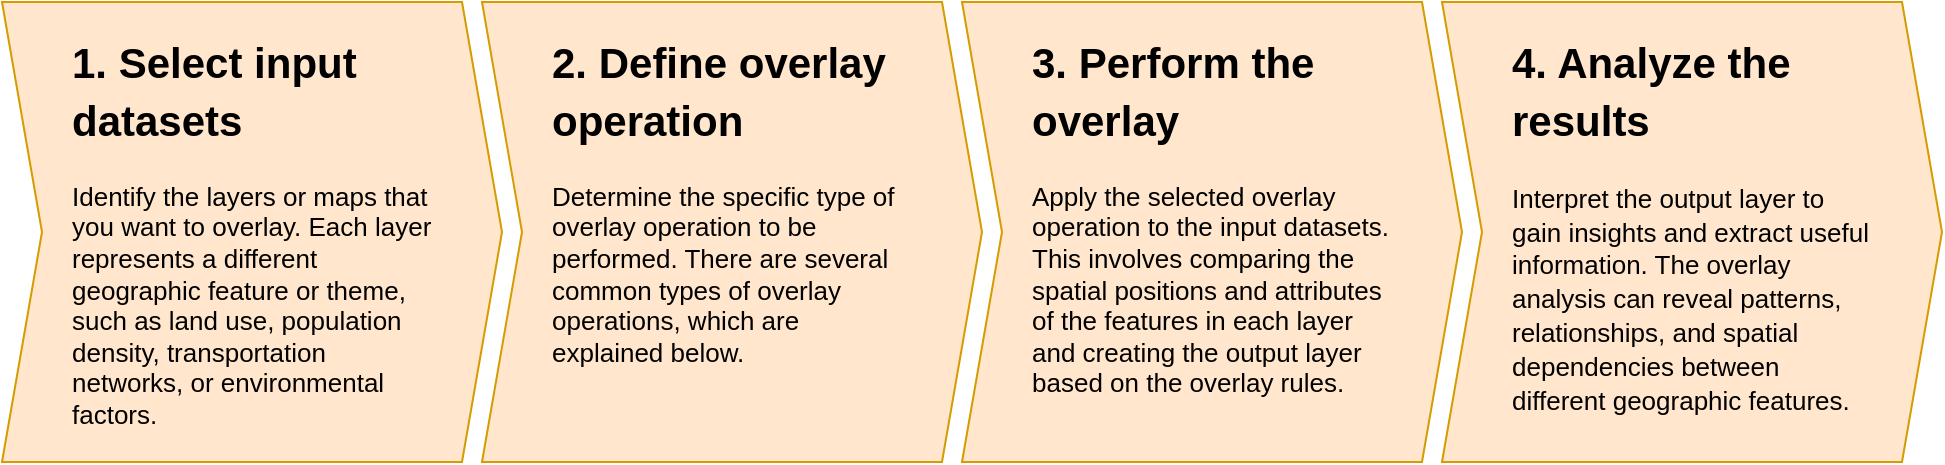 <mxfile version="21.4.0" type="github">
  <diagram name="Page-1" id="JSjYU73iUlBYCSnXmtuO">
    <mxGraphModel dx="1422" dy="1261" grid="1" gridSize="10" guides="1" tooltips="1" connect="1" arrows="1" fold="1" page="1" pageScale="1" pageWidth="4681" pageHeight="3300" math="0" shadow="0">
      <root>
        <mxCell id="0" />
        <mxCell id="1" parent="0" />
        <mxCell id="zmvi5TySBkjQ6e1hMkJc-1" value="" style="shape=step;perimeter=stepPerimeter;whiteSpace=wrap;html=1;fixedSize=1;fillColor=#ffe6cc;strokeColor=#d79b00;" vertex="1" parent="1">
          <mxGeometry x="980" y="880" width="250" height="230" as="geometry" />
        </mxCell>
        <mxCell id="zmvi5TySBkjQ6e1hMkJc-2" value="&lt;h1&gt;&lt;font style=&quot;font-size: 23px;&quot;&gt;&lt;font style=&quot;font-size: 21px;&quot;&gt;&lt;font style=&quot;font-size: 21px;&quot;&gt;1. Select input datasets&lt;br&gt;&lt;/font&gt;&lt;/font&gt;&lt;/font&gt;&lt;/h1&gt;&lt;font style=&quot;font-size: 13px;&quot;&gt;&lt;font style=&quot;font-size: 13px;&quot;&gt;Identify the layers or maps that you want to overlay. Each layer represents a different geographic feature or theme, such as land use, population density, transportation networks, or environmental factors.&lt;/font&gt;&lt;/font&gt;" style="text;html=1;strokeColor=none;fillColor=none;spacing=5;spacingTop=-20;whiteSpace=wrap;overflow=hidden;rounded=0;" vertex="1" parent="1">
          <mxGeometry x="1010" y="890" width="190" height="210" as="geometry" />
        </mxCell>
        <mxCell id="zmvi5TySBkjQ6e1hMkJc-3" value="" style="shape=step;perimeter=stepPerimeter;whiteSpace=wrap;html=1;fixedSize=1;fillColor=#ffe6cc;strokeColor=#d79b00;" vertex="1" parent="1">
          <mxGeometry x="1220" y="880" width="250" height="230" as="geometry" />
        </mxCell>
        <mxCell id="zmvi5TySBkjQ6e1hMkJc-4" value="&lt;h1&gt;&lt;font style=&quot;font-size: 23px;&quot;&gt;&lt;font style=&quot;font-size: 22px;&quot;&gt;&lt;font style=&quot;font-size: 21px;&quot;&gt;2. Define overlay operation&lt;br&gt;&lt;/font&gt;&lt;/font&gt;&lt;/font&gt;&lt;/h1&gt;&lt;font style=&quot;font-size: 13px;&quot;&gt;&lt;font style=&quot;font-size: 13px;&quot;&gt;Determine the specific type of overlay operation to be performed. There are several common types of overlay operations, which are explained below.&lt;/font&gt;&lt;/font&gt;" style="text;html=1;strokeColor=none;fillColor=none;spacing=5;spacingTop=-20;whiteSpace=wrap;overflow=hidden;rounded=0;" vertex="1" parent="1">
          <mxGeometry x="1250" y="890" width="190" height="210" as="geometry" />
        </mxCell>
        <mxCell id="zmvi5TySBkjQ6e1hMkJc-5" value="" style="shape=step;perimeter=stepPerimeter;whiteSpace=wrap;html=1;fixedSize=1;fillColor=#ffe6cc;strokeColor=#d79b00;" vertex="1" parent="1">
          <mxGeometry x="1460" y="880" width="250" height="230" as="geometry" />
        </mxCell>
        <mxCell id="zmvi5TySBkjQ6e1hMkJc-6" value="&lt;h1&gt;&lt;font style=&quot;font-size: 23px;&quot;&gt;&lt;font style=&quot;font-size: 22px;&quot;&gt;&lt;font style=&quot;font-size: 21px;&quot;&gt;3. Perform the overlay&lt;br&gt;&lt;/font&gt;&lt;/font&gt;&lt;/font&gt;&lt;/h1&gt;&lt;p style=&quot;font-size: 13px;&quot;&gt;&lt;font style=&quot;font-size: 13px;&quot;&gt;Apply the selected overlay operation to the input datasets. This involves comparing the spatial positions and attributes of the features in each layer and creating the output layer based on the overlay rules.&lt;/font&gt;&lt;/p&gt;" style="text;html=1;strokeColor=none;fillColor=none;spacing=5;spacingTop=-20;whiteSpace=wrap;overflow=hidden;rounded=0;" vertex="1" parent="1">
          <mxGeometry x="1490" y="890" width="190" height="210" as="geometry" />
        </mxCell>
        <mxCell id="zmvi5TySBkjQ6e1hMkJc-7" value="" style="shape=step;perimeter=stepPerimeter;whiteSpace=wrap;html=1;fixedSize=1;fillColor=#ffe6cc;strokeColor=#d79b00;" vertex="1" parent="1">
          <mxGeometry x="1700" y="880" width="250" height="230" as="geometry" />
        </mxCell>
        <mxCell id="zmvi5TySBkjQ6e1hMkJc-8" value="&lt;h1&gt;&lt;font style=&quot;font-size: 23px;&quot;&gt;&lt;font style=&quot;font-size: 22px;&quot;&gt;&lt;font style=&quot;font-size: 21px;&quot;&gt;4. Analyze the results&lt;br&gt;&lt;/font&gt;&lt;/font&gt;&lt;/font&gt;&lt;/h1&gt;&lt;p&gt;&lt;font style=&quot;font-size: 13px;&quot;&gt;&lt;font style=&quot;font-size: 14px;&quot;&gt;&lt;font style=&quot;font-size: 13px;&quot;&gt;Interpret the output layer to gain insights and extract useful information. The overlay analysis can reveal patterns, relationships, and spatial dependencies between different geographic features.&lt;/font&gt;&lt;/font&gt;&lt;/font&gt;&lt;/p&gt;" style="text;html=1;strokeColor=none;fillColor=none;spacing=5;spacingTop=-20;whiteSpace=wrap;overflow=hidden;rounded=0;" vertex="1" parent="1">
          <mxGeometry x="1730" y="890" width="190" height="210" as="geometry" />
        </mxCell>
      </root>
    </mxGraphModel>
  </diagram>
</mxfile>
